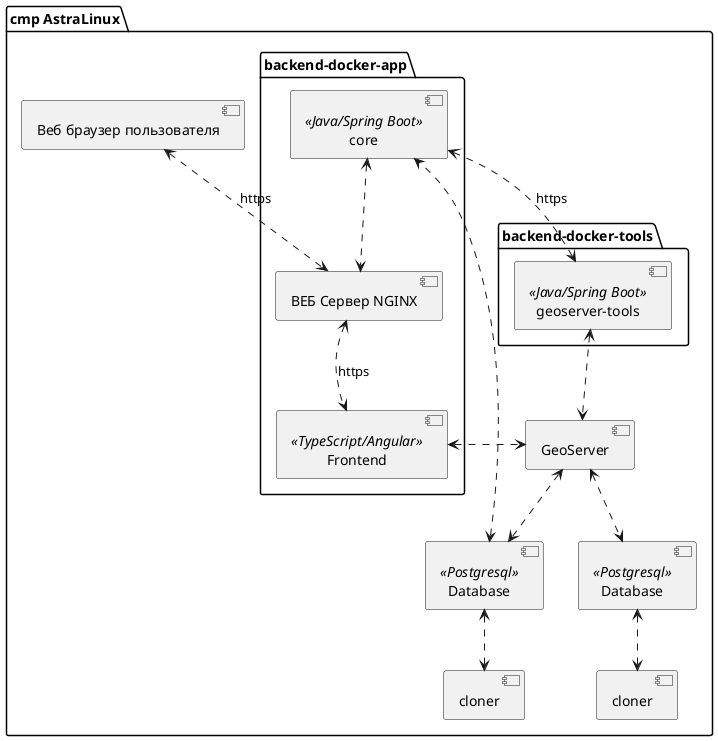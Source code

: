 @startuml Architecture
package "cmp AstraLinux" {

    component "Веб браузер пользователя" as browser

    package "backend-docker-app"{

        component "ВЕБ Сервер NGINX" as nginx
        component "Frontend" <<TypeScript/Angular>> as client
        component "core" <<Java/Spring Boot>> as core
    }

     package "backend-docker-tools"{
        component "geoserver-tools" <<Java/Spring Boot>> as tools
     }

     component "GeoServer" as geoserver

     component "Database" <<Postgresql>> as db1
     component "Database" <<Postgresql>> as db2

     component "cloner" as cloner1
     component "cloner" as cloner2
}
browser <..> nginx : https
nginx <..> client : https

core <..>nginx
core <..> tools : https
tools <..> geoserver
client <..>geoserver
db1 <..> core
geoserver <..> db1
geoserver <..> db2

db1 <..> cloner1
db2 <..> cloner2
@enduml